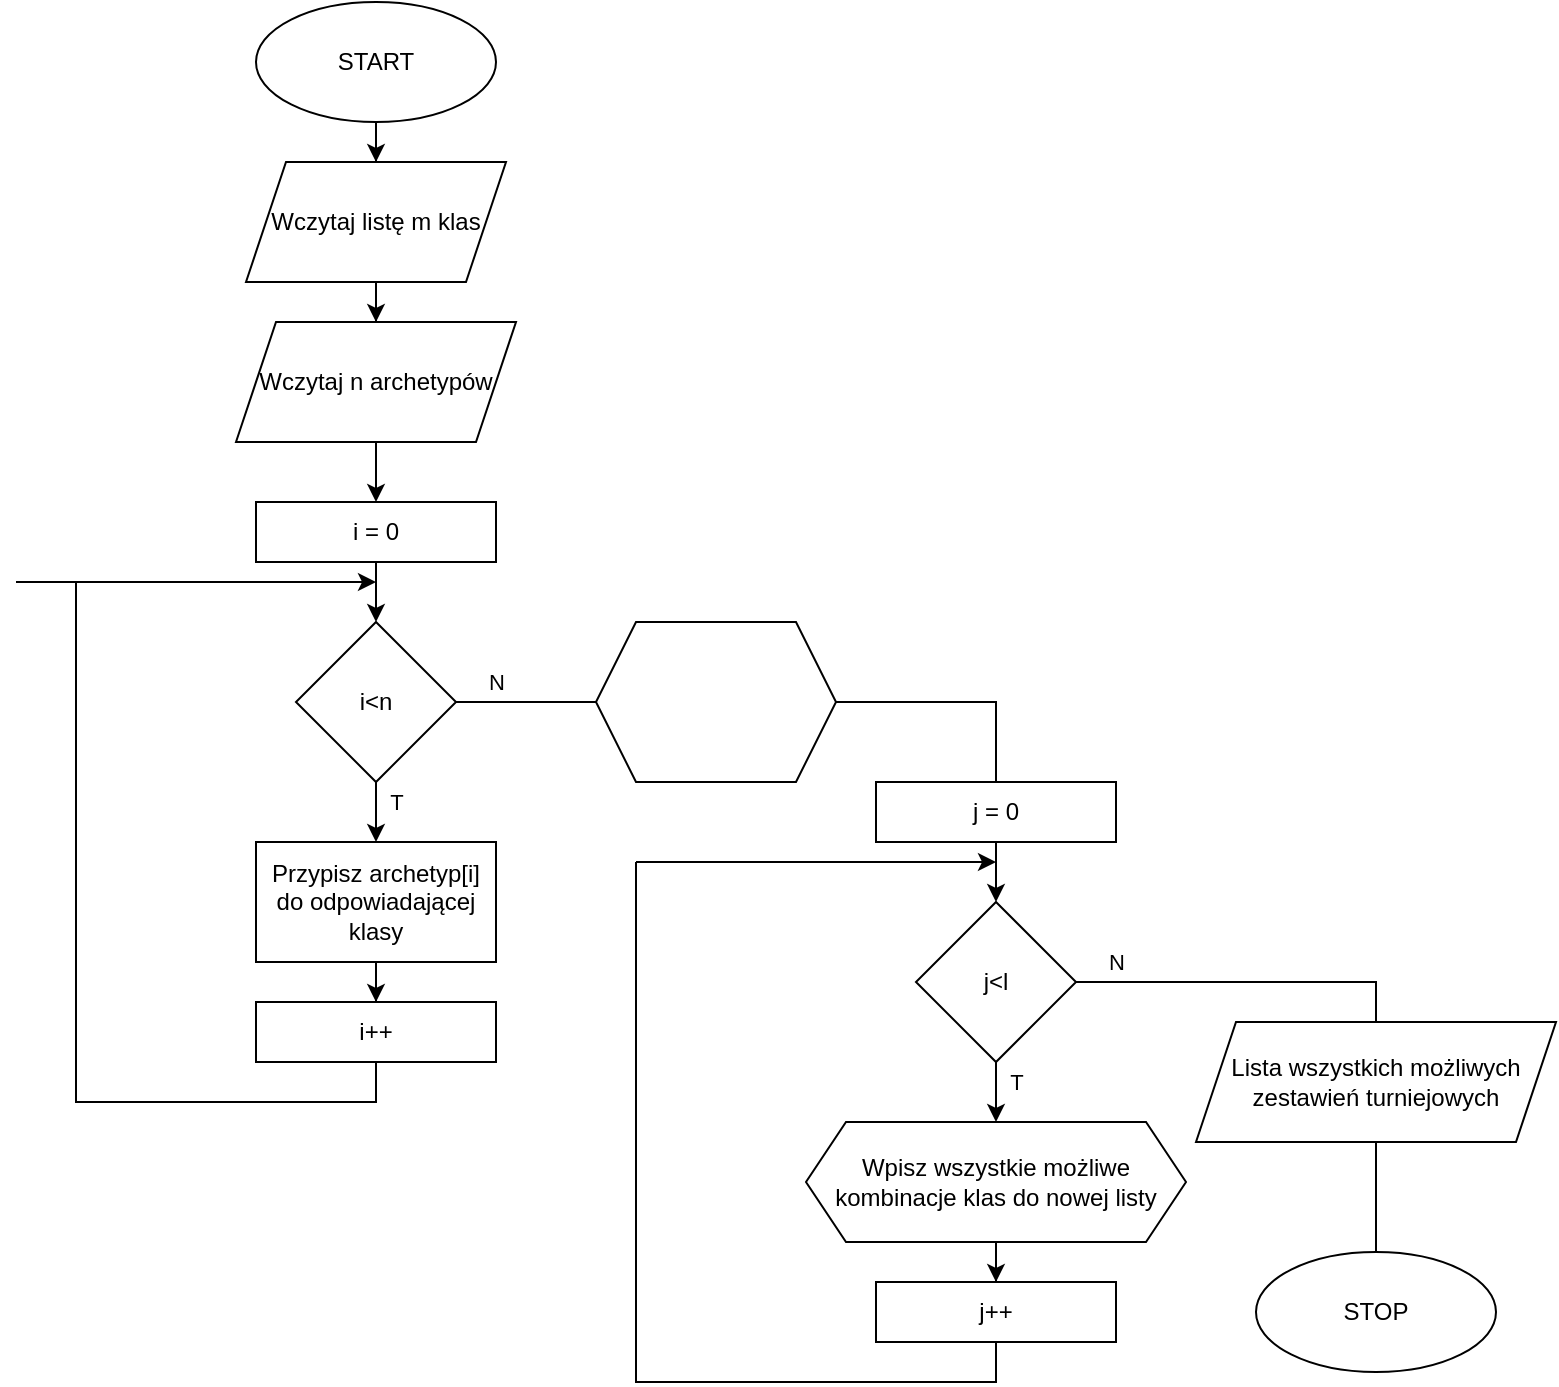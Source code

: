 <mxfile version="15.6.8" type="github">
  <diagram id="C5RBs43oDa-KdzZeNtuy" name="Page-1">
    <mxGraphModel dx="782" dy="1915" grid="1" gridSize="10" guides="1" tooltips="1" connect="1" arrows="1" fold="1" page="1" pageScale="1" pageWidth="827" pageHeight="1169" math="0" shadow="0">
      <root>
        <mxCell id="WIyWlLk6GJQsqaUBKTNV-0" />
        <mxCell id="WIyWlLk6GJQsqaUBKTNV-1" parent="WIyWlLk6GJQsqaUBKTNV-0" />
        <mxCell id="aSZAhxSPqSsWb4NRJgwL-38" style="edgeStyle=orthogonalEdgeStyle;rounded=0;orthogonalLoop=1;jettySize=auto;html=1;entryX=0.5;entryY=0;entryDx=0;entryDy=0;endArrow=none;endFill=0;" edge="1" parent="WIyWlLk6GJQsqaUBKTNV-1" source="aSZAhxSPqSsWb4NRJgwL-26" target="aSZAhxSPqSsWb4NRJgwL-32">
          <mxGeometry relative="1" as="geometry" />
        </mxCell>
        <mxCell id="aSZAhxSPqSsWb4NRJgwL-26" value="" style="shape=hexagon;perimeter=hexagonPerimeter2;whiteSpace=wrap;html=1;fixedSize=1;" vertex="1" parent="WIyWlLk6GJQsqaUBKTNV-1">
          <mxGeometry x="340" y="300" width="120" height="80" as="geometry" />
        </mxCell>
        <mxCell id="aSZAhxSPqSsWb4NRJgwL-11" value="" style="edgeStyle=orthogonalEdgeStyle;rounded=0;orthogonalLoop=1;jettySize=auto;html=1;" edge="1" parent="WIyWlLk6GJQsqaUBKTNV-1" source="aSZAhxSPqSsWb4NRJgwL-2" target="aSZAhxSPqSsWb4NRJgwL-10">
          <mxGeometry relative="1" as="geometry" />
        </mxCell>
        <mxCell id="aSZAhxSPqSsWb4NRJgwL-2" value="START" style="ellipse;whiteSpace=wrap;html=1;" vertex="1" parent="WIyWlLk6GJQsqaUBKTNV-1">
          <mxGeometry x="170" y="-10" width="120" height="60" as="geometry" />
        </mxCell>
        <mxCell id="aSZAhxSPqSsWb4NRJgwL-8" value="" style="edgeStyle=orthogonalEdgeStyle;rounded=0;orthogonalLoop=1;jettySize=auto;html=1;" edge="1" parent="WIyWlLk6GJQsqaUBKTNV-1" source="aSZAhxSPqSsWb4NRJgwL-4" target="aSZAhxSPqSsWb4NRJgwL-7">
          <mxGeometry relative="1" as="geometry" />
        </mxCell>
        <mxCell id="aSZAhxSPqSsWb4NRJgwL-4" value="Wczytaj n archetypów" style="shape=parallelogram;perimeter=parallelogramPerimeter;whiteSpace=wrap;html=1;fixedSize=1;" vertex="1" parent="WIyWlLk6GJQsqaUBKTNV-1">
          <mxGeometry x="160" y="150" width="140" height="60" as="geometry" />
        </mxCell>
        <mxCell id="aSZAhxSPqSsWb4NRJgwL-14" value="T" style="edgeStyle=orthogonalEdgeStyle;rounded=0;orthogonalLoop=1;jettySize=auto;html=1;" edge="1" parent="WIyWlLk6GJQsqaUBKTNV-1" source="aSZAhxSPqSsWb4NRJgwL-6" target="aSZAhxSPqSsWb4NRJgwL-13">
          <mxGeometry x="0.2" y="10" relative="1" as="geometry">
            <mxPoint as="offset" />
          </mxGeometry>
        </mxCell>
        <mxCell id="aSZAhxSPqSsWb4NRJgwL-27" value="N" style="edgeStyle=orthogonalEdgeStyle;rounded=0;orthogonalLoop=1;jettySize=auto;html=1;endArrow=none;endFill=0;" edge="1" parent="WIyWlLk6GJQsqaUBKTNV-1" source="aSZAhxSPqSsWb4NRJgwL-6" target="aSZAhxSPqSsWb4NRJgwL-26">
          <mxGeometry x="-0.429" y="10" relative="1" as="geometry">
            <mxPoint as="offset" />
          </mxGeometry>
        </mxCell>
        <mxCell id="aSZAhxSPqSsWb4NRJgwL-6" value="i&amp;lt;n" style="rhombus;whiteSpace=wrap;html=1;" vertex="1" parent="WIyWlLk6GJQsqaUBKTNV-1">
          <mxGeometry x="190" y="300" width="80" height="80" as="geometry" />
        </mxCell>
        <mxCell id="aSZAhxSPqSsWb4NRJgwL-9" value="" style="edgeStyle=orthogonalEdgeStyle;rounded=0;orthogonalLoop=1;jettySize=auto;html=1;" edge="1" parent="WIyWlLk6GJQsqaUBKTNV-1" source="aSZAhxSPqSsWb4NRJgwL-7" target="aSZAhxSPqSsWb4NRJgwL-6">
          <mxGeometry relative="1" as="geometry" />
        </mxCell>
        <mxCell id="aSZAhxSPqSsWb4NRJgwL-7" value="i = 0" style="rounded=0;whiteSpace=wrap;html=1;" vertex="1" parent="WIyWlLk6GJQsqaUBKTNV-1">
          <mxGeometry x="170" y="240" width="120" height="30" as="geometry" />
        </mxCell>
        <mxCell id="aSZAhxSPqSsWb4NRJgwL-12" value="" style="edgeStyle=orthogonalEdgeStyle;rounded=0;orthogonalLoop=1;jettySize=auto;html=1;" edge="1" parent="WIyWlLk6GJQsqaUBKTNV-1" source="aSZAhxSPqSsWb4NRJgwL-10" target="aSZAhxSPqSsWb4NRJgwL-4">
          <mxGeometry relative="1" as="geometry" />
        </mxCell>
        <mxCell id="aSZAhxSPqSsWb4NRJgwL-10" value="Wczytaj listę m klas" style="shape=parallelogram;perimeter=parallelogramPerimeter;whiteSpace=wrap;html=1;fixedSize=1;" vertex="1" parent="WIyWlLk6GJQsqaUBKTNV-1">
          <mxGeometry x="165" y="70" width="130" height="60" as="geometry" />
        </mxCell>
        <mxCell id="aSZAhxSPqSsWb4NRJgwL-18" value="" style="edgeStyle=orthogonalEdgeStyle;rounded=0;orthogonalLoop=1;jettySize=auto;html=1;" edge="1" parent="WIyWlLk6GJQsqaUBKTNV-1" source="aSZAhxSPqSsWb4NRJgwL-13" target="aSZAhxSPqSsWb4NRJgwL-17">
          <mxGeometry relative="1" as="geometry" />
        </mxCell>
        <mxCell id="aSZAhxSPqSsWb4NRJgwL-13" value="Przypisz archetyp[i] do odpowiadającej klasy" style="whiteSpace=wrap;html=1;" vertex="1" parent="WIyWlLk6GJQsqaUBKTNV-1">
          <mxGeometry x="170" y="410" width="120" height="60" as="geometry" />
        </mxCell>
        <mxCell id="aSZAhxSPqSsWb4NRJgwL-19" style="edgeStyle=orthogonalEdgeStyle;rounded=0;orthogonalLoop=1;jettySize=auto;html=1;endArrow=none;endFill=0;" edge="1" parent="WIyWlLk6GJQsqaUBKTNV-1" source="aSZAhxSPqSsWb4NRJgwL-17">
          <mxGeometry relative="1" as="geometry">
            <mxPoint x="50" y="280" as="targetPoint" />
            <Array as="points">
              <mxPoint x="230" y="540" />
              <mxPoint x="80" y="540" />
              <mxPoint x="80" y="280" />
            </Array>
          </mxGeometry>
        </mxCell>
        <mxCell id="aSZAhxSPqSsWb4NRJgwL-17" value="i++" style="whiteSpace=wrap;html=1;" vertex="1" parent="WIyWlLk6GJQsqaUBKTNV-1">
          <mxGeometry x="170" y="490" width="120" height="30" as="geometry" />
        </mxCell>
        <mxCell id="aSZAhxSPqSsWb4NRJgwL-23" value="" style="endArrow=classic;html=1;rounded=0;" edge="1" parent="WIyWlLk6GJQsqaUBKTNV-1">
          <mxGeometry width="50" height="50" relative="1" as="geometry">
            <mxPoint x="50" y="280" as="sourcePoint" />
            <mxPoint x="230" y="280" as="targetPoint" />
          </mxGeometry>
        </mxCell>
        <mxCell id="aSZAhxSPqSsWb4NRJgwL-29" value="T" style="edgeStyle=orthogonalEdgeStyle;rounded=0;orthogonalLoop=1;jettySize=auto;html=1;entryX=0.5;entryY=0;entryDx=0;entryDy=0;" edge="1" parent="WIyWlLk6GJQsqaUBKTNV-1" source="aSZAhxSPqSsWb4NRJgwL-30" target="aSZAhxSPqSsWb4NRJgwL-42">
          <mxGeometry x="0.2" y="10" relative="1" as="geometry">
            <mxPoint as="offset" />
            <mxPoint x="540" y="550" as="targetPoint" />
          </mxGeometry>
        </mxCell>
        <mxCell id="aSZAhxSPqSsWb4NRJgwL-30" value="j&amp;lt;l" style="rhombus;whiteSpace=wrap;html=1;" vertex="1" parent="WIyWlLk6GJQsqaUBKTNV-1">
          <mxGeometry x="500" y="440" width="80" height="80" as="geometry" />
        </mxCell>
        <mxCell id="aSZAhxSPqSsWb4NRJgwL-31" value="" style="edgeStyle=orthogonalEdgeStyle;rounded=0;orthogonalLoop=1;jettySize=auto;html=1;" edge="1" parent="WIyWlLk6GJQsqaUBKTNV-1" source="aSZAhxSPqSsWb4NRJgwL-32" target="aSZAhxSPqSsWb4NRJgwL-30">
          <mxGeometry relative="1" as="geometry" />
        </mxCell>
        <mxCell id="aSZAhxSPqSsWb4NRJgwL-44" style="edgeStyle=orthogonalEdgeStyle;rounded=0;orthogonalLoop=1;jettySize=auto;html=1;entryX=0.5;entryY=0;entryDx=0;entryDy=0;endArrow=none;endFill=0;exitX=1;exitY=0.5;exitDx=0;exitDy=0;" edge="1" parent="WIyWlLk6GJQsqaUBKTNV-1" source="aSZAhxSPqSsWb4NRJgwL-30" target="aSZAhxSPqSsWb4NRJgwL-43">
          <mxGeometry relative="1" as="geometry" />
        </mxCell>
        <mxCell id="aSZAhxSPqSsWb4NRJgwL-46" value="N" style="edgeLabel;html=1;align=center;verticalAlign=middle;resizable=0;points=[];" vertex="1" connectable="0" parent="aSZAhxSPqSsWb4NRJgwL-44">
          <mxGeometry x="-0.423" y="-1" relative="1" as="geometry">
            <mxPoint x="-29" y="-11" as="offset" />
          </mxGeometry>
        </mxCell>
        <mxCell id="aSZAhxSPqSsWb4NRJgwL-32" value="j = 0" style="rounded=0;whiteSpace=wrap;html=1;" vertex="1" parent="WIyWlLk6GJQsqaUBKTNV-1">
          <mxGeometry x="480" y="380" width="120" height="30" as="geometry" />
        </mxCell>
        <mxCell id="aSZAhxSPqSsWb4NRJgwL-33" value="" style="edgeStyle=orthogonalEdgeStyle;rounded=0;orthogonalLoop=1;jettySize=auto;html=1;exitX=0.5;exitY=1;exitDx=0;exitDy=0;" edge="1" parent="WIyWlLk6GJQsqaUBKTNV-1" source="aSZAhxSPqSsWb4NRJgwL-42" target="aSZAhxSPqSsWb4NRJgwL-36">
          <mxGeometry relative="1" as="geometry">
            <mxPoint x="540" y="610" as="sourcePoint" />
          </mxGeometry>
        </mxCell>
        <mxCell id="aSZAhxSPqSsWb4NRJgwL-35" style="edgeStyle=orthogonalEdgeStyle;rounded=0;orthogonalLoop=1;jettySize=auto;html=1;endArrow=none;endFill=0;" edge="1" parent="WIyWlLk6GJQsqaUBKTNV-1" source="aSZAhxSPqSsWb4NRJgwL-36">
          <mxGeometry relative="1" as="geometry">
            <mxPoint x="360" y="420" as="targetPoint" />
            <Array as="points">
              <mxPoint x="540" y="680" />
              <mxPoint x="360" y="680" />
            </Array>
          </mxGeometry>
        </mxCell>
        <mxCell id="aSZAhxSPqSsWb4NRJgwL-36" value="j++" style="whiteSpace=wrap;html=1;" vertex="1" parent="WIyWlLk6GJQsqaUBKTNV-1">
          <mxGeometry x="480" y="630" width="120" height="30" as="geometry" />
        </mxCell>
        <mxCell id="aSZAhxSPqSsWb4NRJgwL-37" value="" style="endArrow=classic;html=1;rounded=0;" edge="1" parent="WIyWlLk6GJQsqaUBKTNV-1">
          <mxGeometry width="50" height="50" relative="1" as="geometry">
            <mxPoint x="360" y="420" as="sourcePoint" />
            <mxPoint x="540" y="420" as="targetPoint" />
          </mxGeometry>
        </mxCell>
        <mxCell id="aSZAhxSPqSsWb4NRJgwL-40" value="STOP" style="ellipse;whiteSpace=wrap;html=1;" vertex="1" parent="WIyWlLk6GJQsqaUBKTNV-1">
          <mxGeometry x="670" y="615" width="120" height="60" as="geometry" />
        </mxCell>
        <mxCell id="aSZAhxSPqSsWb4NRJgwL-42" value="Wpisz wszystkie możliwe kombinacje klas do nowej listy" style="shape=hexagon;perimeter=hexagonPerimeter2;whiteSpace=wrap;html=1;fixedSize=1;" vertex="1" parent="WIyWlLk6GJQsqaUBKTNV-1">
          <mxGeometry x="445" y="550" width="190" height="60" as="geometry" />
        </mxCell>
        <mxCell id="aSZAhxSPqSsWb4NRJgwL-45" value="" style="edgeStyle=orthogonalEdgeStyle;rounded=0;orthogonalLoop=1;jettySize=auto;html=1;endArrow=none;endFill=0;" edge="1" parent="WIyWlLk6GJQsqaUBKTNV-1" source="aSZAhxSPqSsWb4NRJgwL-43" target="aSZAhxSPqSsWb4NRJgwL-40">
          <mxGeometry relative="1" as="geometry" />
        </mxCell>
        <mxCell id="aSZAhxSPqSsWb4NRJgwL-43" value="Lista wszystkich możliwych zestawień turniejowych" style="shape=parallelogram;perimeter=parallelogramPerimeter;whiteSpace=wrap;html=1;fixedSize=1;" vertex="1" parent="WIyWlLk6GJQsqaUBKTNV-1">
          <mxGeometry x="640" y="500" width="180" height="60" as="geometry" />
        </mxCell>
      </root>
    </mxGraphModel>
  </diagram>
</mxfile>
